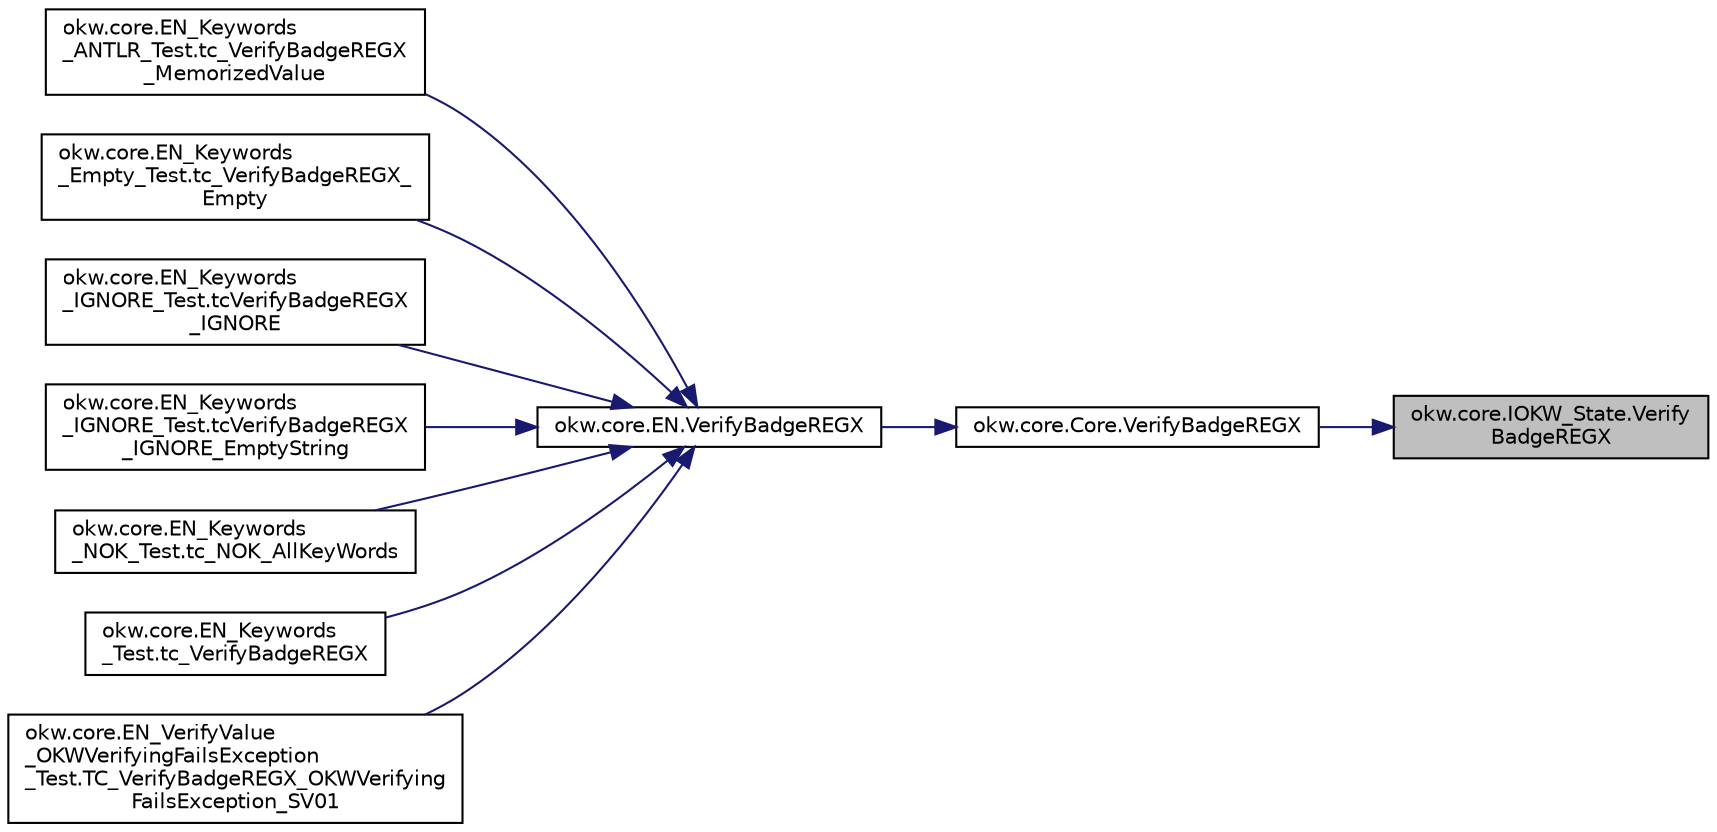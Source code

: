 digraph "okw.core.IOKW_State.VerifyBadgeREGX"
{
 // INTERACTIVE_SVG=YES
 // LATEX_PDF_SIZE
  edge [fontname="Helvetica",fontsize="10",labelfontname="Helvetica",labelfontsize="10"];
  node [fontname="Helvetica",fontsize="10",shape=record];
  rankdir="RL";
  Node3692 [label="okw.core.IOKW_State.Verify\lBadgeREGX",height=0.2,width=0.4,color="black", fillcolor="grey75", style="filled", fontcolor="black",tooltip="Überprüft den Badge des Objektes ."];
  Node3692 -> Node3693 [dir="back",color="midnightblue",fontsize="10",style="solid",fontname="Helvetica"];
  Node3693 [label="okw.core.Core.VerifyBadgeREGX",height=0.2,width=0.4,color="black", fillcolor="white", style="filled",URL="$classokw_1_1core_1_1_core.html#ac9669a0cd5d2b409a69ca0deb498397f",tooltip="Überprüft den Badge des Objektes ."];
  Node3693 -> Node3694 [dir="back",color="midnightblue",fontsize="10",style="solid",fontname="Helvetica"];
  Node3694 [label="okw.core.EN.VerifyBadgeREGX",height=0.2,width=0.4,color="black", fillcolor="white", style="filled",URL="$classokw_1_1core_1_1_e_n.html#a9b906eafe834024af0d6693ec5a6eff4",tooltip="Überprüft den Badge des Objektes ."];
  Node3694 -> Node3695 [dir="back",color="midnightblue",fontsize="10",style="solid",fontname="Helvetica"];
  Node3695 [label="okw.core.EN_Keywords\l_ANTLR_Test.tc_VerifyBadgeREGX\l_MemorizedValue",height=0.2,width=0.4,color="black", fillcolor="white", style="filled",URL="$classokw_1_1core_1_1_e_n___keywords___a_n_t_l_r___test.html#acdb9da5d80e0e4012bce8b0e0ea2863e",tooltip=" "];
  Node3694 -> Node3696 [dir="back",color="midnightblue",fontsize="10",style="solid",fontname="Helvetica"];
  Node3696 [label="okw.core.EN_Keywords\l_Empty_Test.tc_VerifyBadgeREGX_\lEmpty",height=0.2,width=0.4,color="black", fillcolor="white", style="filled",URL="$classokw_1_1core_1_1_e_n___keywords___empty___test.html#a59818afdbe883ba044af56954dcca270",tooltip="Prüft \"${EMPTY}\" für das Schlüsslewort VerifyBadge(string,string)"];
  Node3694 -> Node3697 [dir="back",color="midnightblue",fontsize="10",style="solid",fontname="Helvetica"];
  Node3697 [label="okw.core.EN_Keywords\l_IGNORE_Test.tcVerifyBadgeREGX\l_IGNORE",height=0.2,width=0.4,color="black", fillcolor="white", style="filled",URL="$classokw_1_1core_1_1_e_n___keywords___i_g_n_o_r_e___test.html#affe7f81ca3ea4f9ff482822c36f37399",tooltip=" "];
  Node3694 -> Node3698 [dir="back",color="midnightblue",fontsize="10",style="solid",fontname="Helvetica"];
  Node3698 [label="okw.core.EN_Keywords\l_IGNORE_Test.tcVerifyBadgeREGX\l_IGNORE_EmptyString",height=0.2,width=0.4,color="black", fillcolor="white", style="filled",URL="$classokw_1_1core_1_1_e_n___keywords___i_g_n_o_r_e___test.html#a23c08b6543cf579c151697a2760523f1",tooltip=" "];
  Node3694 -> Node3699 [dir="back",color="midnightblue",fontsize="10",style="solid",fontname="Helvetica"];
  Node3699 [label="okw.core.EN_Keywords\l_NOK_Test.tc_NOK_AllKeyWords",height=0.2,width=0.4,color="black", fillcolor="white", style="filled",URL="$classokw_1_1core_1_1_e_n___keywords___n_o_k___test.html#a81a960a2341dfb0e27da7871291c84dc",tooltip="Prüft methoden aufruf für einen einfachen Click."];
  Node3694 -> Node3700 [dir="back",color="midnightblue",fontsize="10",style="solid",fontname="Helvetica"];
  Node3700 [label="okw.core.EN_Keywords\l_Test.tc_VerifyBadgeREGX",height=0.2,width=0.4,color="black", fillcolor="white", style="filled",URL="$classokw_1_1core_1_1_e_n___keywords___test.html#a11ccfe2600d2443a82aca9c1955898e5",tooltip="\"Normaler\" Testfall für das Schlüsselwort EN.VerifyLabelREGX(String,String)."];
  Node3694 -> Node3701 [dir="back",color="midnightblue",fontsize="10",style="solid",fontname="Helvetica"];
  Node3701 [label="okw.core.EN_VerifyValue\l_OKWVerifyingFailsException\l_Test.TC_VerifyBadgeREGX_OKWVerifying\lFailsException_SV01",height=0.2,width=0.4,color="black", fillcolor="white", style="filled",URL="$classokw_1_1core_1_1_e_n___verify_value___o_k_w_verifying_fails_exception___test.html#aa3c89933a45b5d831d5fa1e1e014910d",tooltip="Test auf das fehlerwerfen von VerifyBadge."];
}
